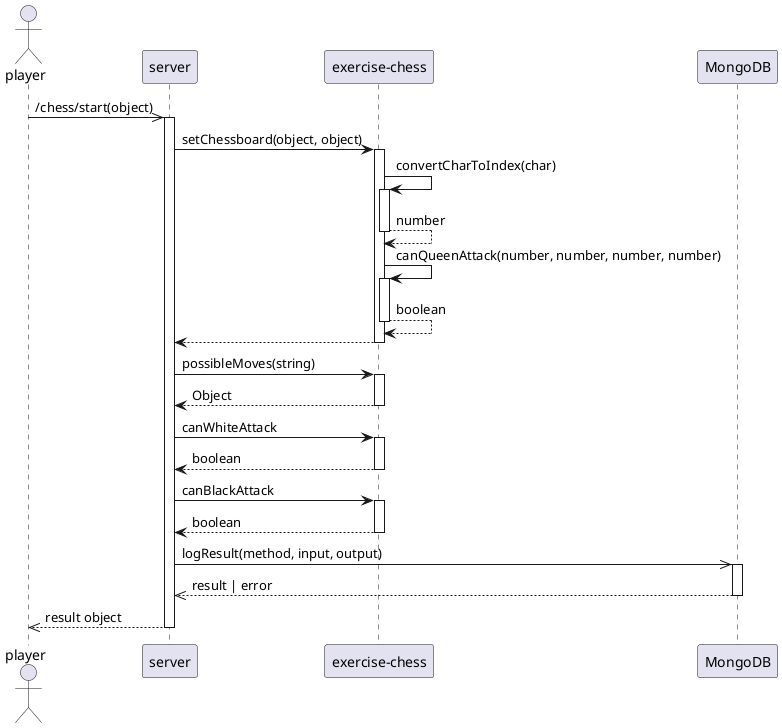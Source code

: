 @startuml
actor player

player ->> server ++ : /chess/start(object) 
server -> "exercise-chess" ++ : setChessboard(object, object)

"exercise-chess"->"exercise-chess"++: convertCharToIndex(char)
"exercise-chess" --> "exercise-chess" -- : number
"exercise-chess"->"exercise-chess"++: canQueenAttack(number, number, number, number)
"exercise-chess" --> "exercise-chess" -- : boolean
"exercise-chess" --> server --

server -> "exercise-chess" ++ : possibleMoves(string)
"exercise-chess" --> server -- : Object
server -> "exercise-chess" ++ : canWhiteAttack
"exercise-chess" --> server -- : boolean
server -> "exercise-chess" ++ : canBlackAttack
"exercise-chess" --> server -- : boolean

server ->> MongoDB ++ : logResult(method, input, output)
MongoDB -->> server -- : result | error
server -->> player -- : result object

database MongoDB
@enduml